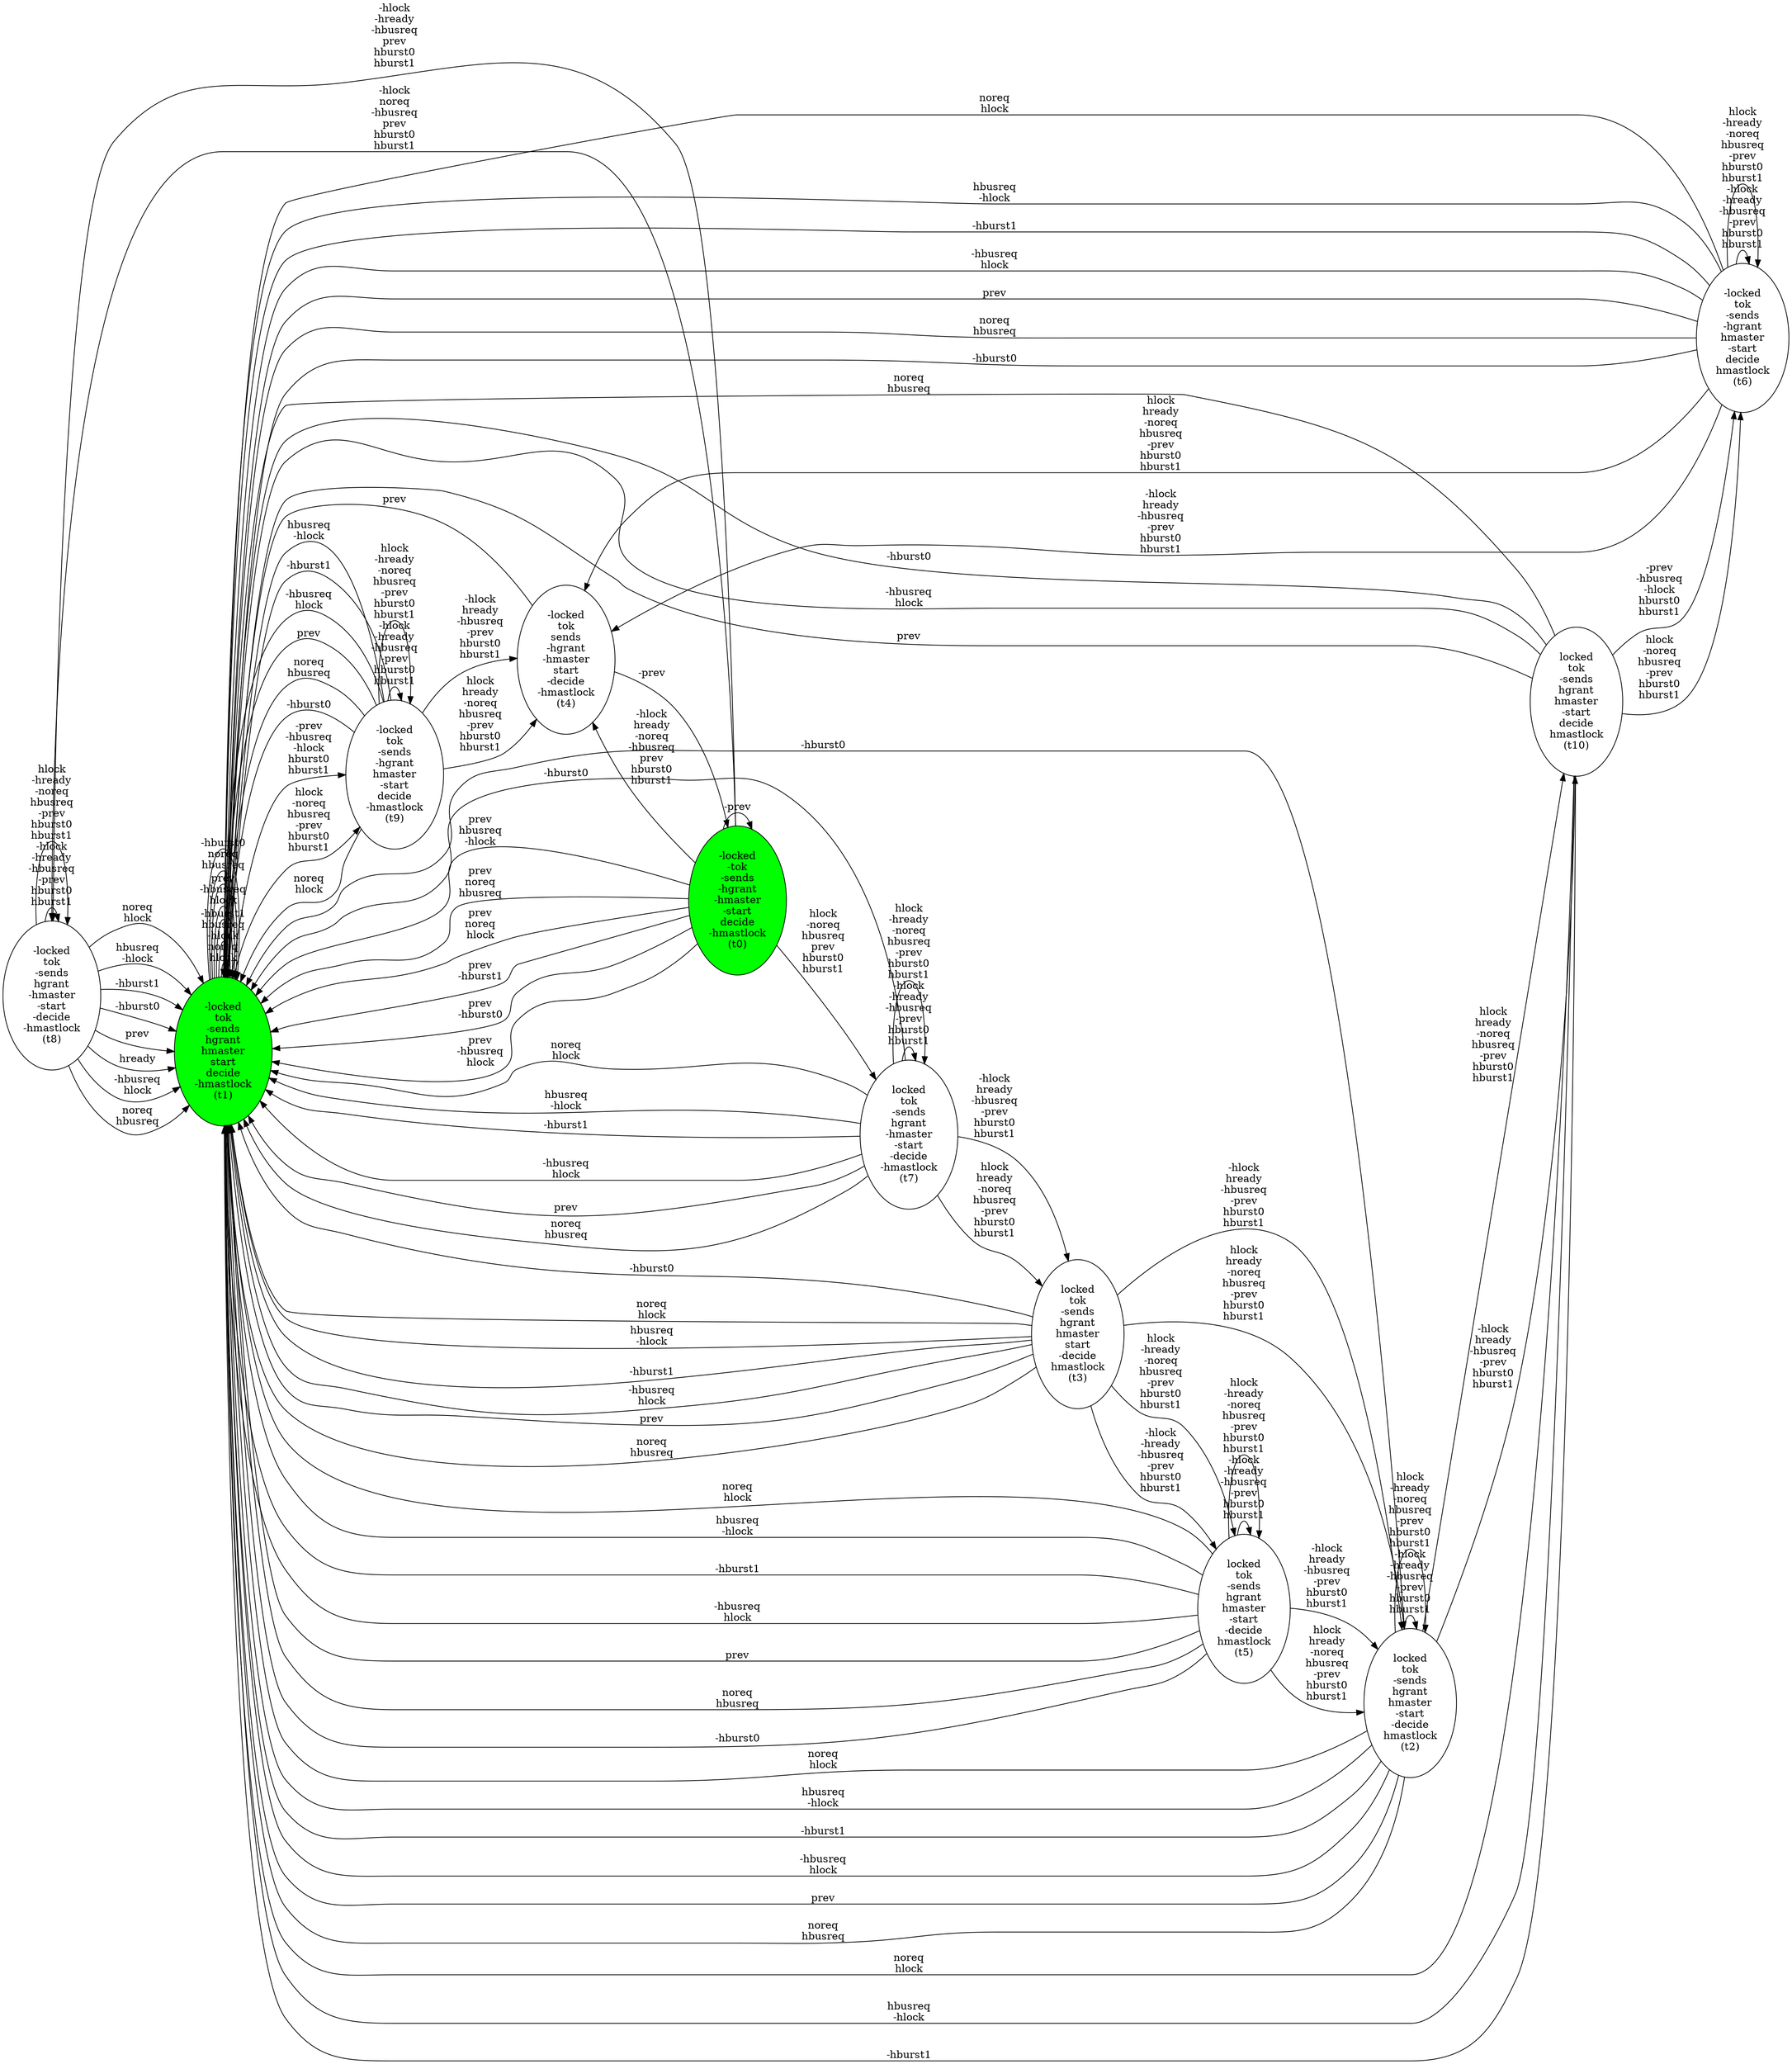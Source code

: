 digraph module {
 rankdir=LR;

"t8" []
"t9" []
"t6" []
"t7" []
"t4" []
"t5" []
"t2" []
"t3" []
"t0" [fillcolor="green",style=filled]
"t1" [fillcolor="green",style=filled]
"t10" []


"t8"[label="-locked\ntok\n-sends\nhgrant\n-hmaster\n-start\n-decide\n-hmastlock\n(t8)"]
"t9"[label="-locked\ntok\n-sends\n-hgrant\nhmaster\n-start\ndecide\n-hmastlock\n(t9)"]
"t6"[label="-locked\ntok\n-sends\n-hgrant\nhmaster\n-start\ndecide\nhmastlock\n(t6)"]
"t7"[label="locked\ntok\n-sends\nhgrant\n-hmaster\n-start\n-decide\n-hmastlock\n(t7)"]
"t4"[label="-locked\ntok\nsends\n-hgrant\n-hmaster\nstart\n-decide\n-hmastlock\n(t4)"]
"t5"[label="locked\ntok\n-sends\nhgrant\nhmaster\n-start\n-decide\nhmastlock\n(t5)"]
"t2"[label="locked\ntok\n-sends\nhgrant\nhmaster\n-start\n-decide\nhmastlock\n(t2)"]
"t3"[label="locked\ntok\n-sends\nhgrant\nhmaster\nstart\n-decide\nhmastlock\n(t3)"]
"t0"[label="-locked\n-tok\n-sends\n-hgrant\n-hmaster\n-start\ndecide\n-hmastlock\n(t0)"]
"t1"[label="-locked\ntok\n-sends\nhgrant\nhmaster\nstart\ndecide\n-hmastlock\n(t1)"]
"t10"[label="locked\ntok\n-sends\nhgrant\nhmaster\n-start\ndecide\nhmastlock\n(t10)"]
"t0" -> "t4" [label="-hlock\nhready\n-noreq\n-hbusreq\nprev\nhburst0\nhburst1"]
"t5" -> "t5" [label="-hlock\n-hready\n-hbusreq\n-prev\nhburst0\nhburst1"]
"t5" -> "t5" [label="hlock\n-hready\n-noreq\nhbusreq\n-prev\nhburst0\nhburst1"]
"t2" -> "t2" [label="-hlock\n-hready\n-hbusreq\n-prev\nhburst0\nhburst1"]
"t2" -> "t2" [label="hlock\n-hready\n-noreq\nhbusreq\n-prev\nhburst0\nhburst1"]
"t0" -> "t8" [label="-hlock\n-hready\n-hbusreq\nprev\nhburst0\nhburst1"]
"t0" -> "t8" [label="-hlock\nnoreq\n-hbusreq\nprev\nhburst0\nhburst1"]
"t4" -> "t1" [label="prev"]
"t0" -> "t1" [label="prev\nnoreq\nhlock"]
"t0" -> "t1" [label="prev\n-hburst1"]
"t0" -> "t1" [label="prev\n-hburst0"]
"t0" -> "t1" [label="prev\n-hbusreq\nhlock"]
"t0" -> "t1" [label="prev\nhbusreq\n-hlock"]
"t0" -> "t1" [label="prev\nnoreq\nhbusreq"]
"t1" -> "t9" [label="hlock\n-noreq\nhbusreq\n-prev\nhburst0\nhburst1"]
"t1" -> "t9" [label="-prev\n-hbusreq\n-hlock\nhburst0\nhburst1"]
"t3" -> "t2" [label="hlock\nhready\n-noreq\nhbusreq\n-prev\nhburst0\nhburst1"]
"t3" -> "t2" [label="-hlock\nhready\n-hbusreq\n-prev\nhburst0\nhburst1"]
"t7" -> "t1" [label="noreq\nhlock"]
"t7" -> "t1" [label="hbusreq\n-hlock"]
"t7" -> "t1" [label="-hburst1"]
"t7" -> "t1" [label="-hbusreq\nhlock"]
"t7" -> "t1" [label="prev"]
"t7" -> "t1" [label="noreq\nhbusreq"]
"t7" -> "t1" [label="-hburst0"]
"t6" -> "t4" [label="hlock\nhready\n-noreq\nhbusreq\n-prev\nhburst0\nhburst1"]
"t6" -> "t4" [label="-hlock\nhready\n-hbusreq\n-prev\nhburst0\nhburst1"]
"t6" -> "t6" [label="-hlock\n-hready\n-hbusreq\n-prev\nhburst0\nhburst1"]
"t6" -> "t6" [label="hlock\n-hready\n-noreq\nhbusreq\n-prev\nhburst0\nhburst1"]
"t10" -> "t1" [label="noreq\nhlock"]
"t10" -> "t1" [label="hbusreq\n-hlock"]
"t10" -> "t1" [label="-hburst1"]
"t10" -> "t1" [label="-hbusreq\nhlock"]
"t10" -> "t1" [label="prev"]
"t10" -> "t1" [label="noreq\nhbusreq"]
"t10" -> "t1" [label="-hburst0"]
"t6" -> "t1" [label="noreq\nhlock"]
"t6" -> "t1" [label="hbusreq\n-hlock"]
"t6" -> "t1" [label="-hburst1"]
"t6" -> "t1" [label="-hbusreq\nhlock"]
"t6" -> "t1" [label="prev"]
"t6" -> "t1" [label="noreq\nhbusreq"]
"t6" -> "t1" [label="-hburst0"]
"t3" -> "t5" [label="-hlock\n-hready\n-hbusreq\n-prev\nhburst0\nhburst1"]
"t3" -> "t5" [label="hlock\n-hready\n-noreq\nhbusreq\n-prev\nhburst0\nhburst1"]
"t8" -> "t8" [label="-hlock\n-hready\n-hbusreq\n-prev\nhburst0\nhburst1"]
"t8" -> "t8" [label="hlock\n-hready\n-noreq\nhbusreq\n-prev\nhburst0\nhburst1"]
"t3" -> "t1" [label="noreq\nhlock"]
"t3" -> "t1" [label="hbusreq\n-hlock"]
"t3" -> "t1" [label="-hburst1"]
"t3" -> "t1" [label="-hbusreq\nhlock"]
"t3" -> "t1" [label="prev"]
"t3" -> "t1" [label="noreq\nhbusreq"]
"t3" -> "t1" [label="-hburst0"]
"t9" -> "t9" [label="-hlock\n-hready\n-hbusreq\n-prev\nhburst0\nhburst1"]
"t9" -> "t9" [label="hlock\n-hready\n-noreq\nhbusreq\n-prev\nhburst0\nhburst1"]
"t10" -> "t6" [label="hlock\n-noreq\nhbusreq\n-prev\nhburst0\nhburst1"]
"t10" -> "t6" [label="-prev\n-hbusreq\n-hlock\nhburst0\nhburst1"]
"t0" -> "t7" [label="hlock\n-noreq\nhbusreq\nprev\nhburst0\nhburst1"]
"t5" -> "t2" [label="hlock\nhready\n-noreq\nhbusreq\n-prev\nhburst0\nhburst1"]
"t5" -> "t2" [label="-hlock\nhready\n-hbusreq\n-prev\nhburst0\nhburst1"]
"t7" -> "t3" [label="hlock\nhready\n-noreq\nhbusreq\n-prev\nhburst0\nhburst1"]
"t7" -> "t3" [label="-hlock\nhready\n-hbusreq\n-prev\nhburst0\nhburst1"]
"t2" -> "t1" [label="noreq\nhlock"]
"t2" -> "t1" [label="hbusreq\n-hlock"]
"t2" -> "t1" [label="-hburst1"]
"t2" -> "t1" [label="-hbusreq\nhlock"]
"t2" -> "t1" [label="prev"]
"t2" -> "t1" [label="noreq\nhbusreq"]
"t2" -> "t1" [label="-hburst0"]
"t2" -> "t10" [label="hlock\nhready\n-noreq\nhbusreq\n-prev\nhburst0\nhburst1"]
"t2" -> "t10" [label="-hlock\nhready\n-hbusreq\n-prev\nhburst0\nhburst1"]
"t9" -> "t1" [label="noreq\nhlock"]
"t9" -> "t1" [label="hbusreq\n-hlock"]
"t9" -> "t1" [label="-hburst1"]
"t9" -> "t1" [label="-hbusreq\nhlock"]
"t9" -> "t1" [label="prev"]
"t9" -> "t1" [label="noreq\nhbusreq"]
"t9" -> "t1" [label="-hburst0"]
"t7" -> "t7" [label="-hlock\n-hready\n-hbusreq\n-prev\nhburst0\nhburst1"]
"t7" -> "t7" [label="hlock\n-hready\n-noreq\nhbusreq\n-prev\nhburst0\nhburst1"]
"t4" -> "t0" [label="-prev"]
"t9" -> "t4" [label="hlock\nhready\n-noreq\nhbusreq\n-prev\nhburst0\nhburst1"]
"t9" -> "t4" [label="-hlock\nhready\n-hbusreq\n-prev\nhburst0\nhburst1"]
"t0" -> "t0" [label="-prev"]
"t5" -> "t1" [label="noreq\nhlock"]
"t5" -> "t1" [label="hbusreq\n-hlock"]
"t5" -> "t1" [label="-hburst1"]
"t5" -> "t1" [label="-hbusreq\nhlock"]
"t5" -> "t1" [label="prev"]
"t5" -> "t1" [label="noreq\nhbusreq"]
"t5" -> "t1" [label="-hburst0"]
"t8" -> "t1" [label="noreq\nhlock"]
"t8" -> "t1" [label="hbusreq\n-hlock"]
"t8" -> "t1" [label="-hburst1"]
"t8" -> "t1" [label="-hburst0"]
"t8" -> "t1" [label="prev"]
"t8" -> "t1" [label="hready"]
"t8" -> "t1" [label="-hbusreq\nhlock"]
"t8" -> "t1" [label="noreq\nhbusreq"]
"t1" -> "t1" [label="noreq\nhlock"]
"t1" -> "t1" [label="hbusreq\n-hlock"]
"t1" -> "t1" [label="-hburst1"]
"t1" -> "t1" [label="-hbusreq\nhlock"]
"t1" -> "t1" [label="prev"]
"t1" -> "t1" [label="noreq\nhbusreq"]
"t1" -> "t1" [label="-hburst0"]
}